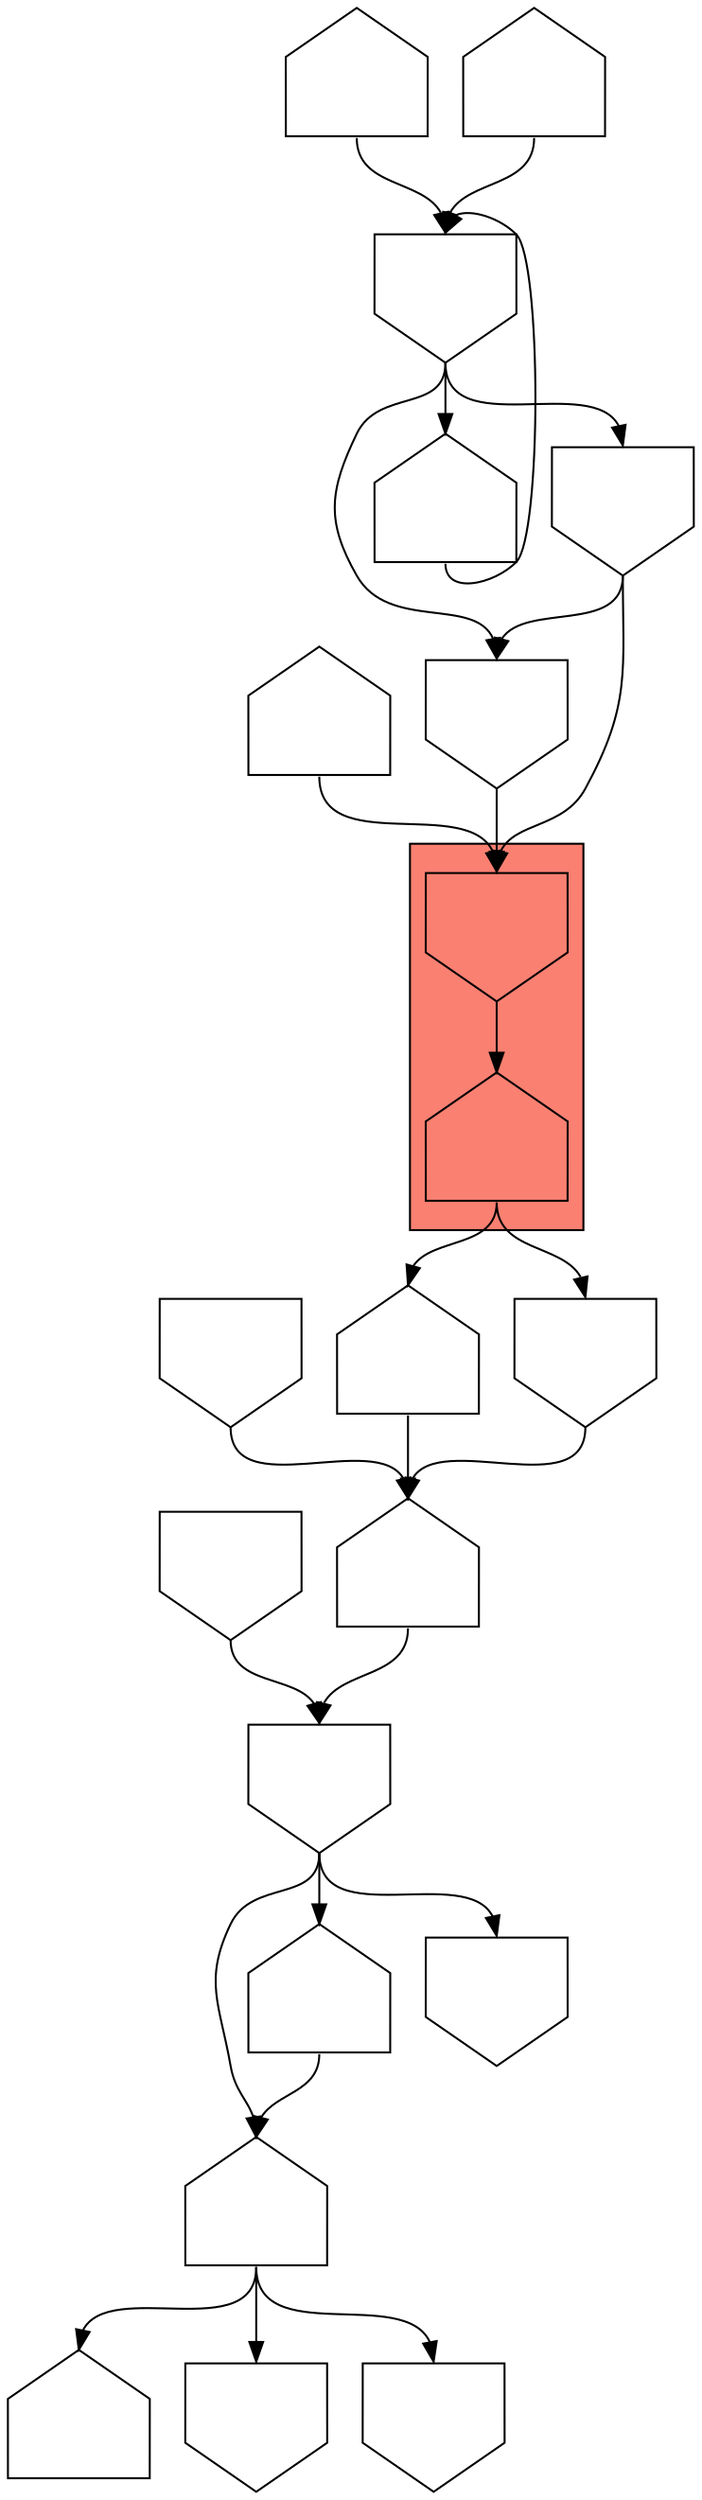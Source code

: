 digraph asm {
	edge [headport=n,tailport=s];
subgraph cluster_C4887_14891 {
	4887 [label="",height=1,width=1,shape=invhouse];
	14891 [label="",height=1,width=1,shape=house];
	style=filled;
	fillcolor=salmon;
}
	17499 [label="",height=1,width=1,shape=house];
	5467 [label="",height=1,width=1,shape=house];
	2195 [label="",height=1,width=1,shape=invhouse];
	5815 [label="",height=1,width=1,shape=house];
	11558 [label="",height=1,width=1,shape=house];
	14295 [label="",height=1,width=1,shape=invhouse];
	14676 [label="",height=1,width=1,shape=invhouse];
	16320 [label="",height=1,width=1,shape=house];
	16299 [label="",height=1,width=1,shape=invhouse];
	9469 [label="",height=1,width=1,shape=invhouse];
	12391 [label="",height=1,width=1,shape=invhouse];
	17743 [label="",height=1,width=1,shape=invhouse];
	1872 [label="",height=1,width=1,shape=house];
	11618 [label="",height=1,width=1,shape=invhouse];
	596 [label="",height=1,width=1,shape=invhouse];
	6022 [label="",height=1,width=1,shape=house];
	14661 [label="",height=1,width=1,shape=invhouse];
	10260 [label="",height=1,width=1,shape=house];
	10267 [label="",height=1,width=1,shape=house];
	4887 -> 14891
	14891 -> 17499
	14891 -> 17743
	17499 -> 5467
	5467 -> 2195
	2195 -> 5815
	2195 -> 16299
	2195 -> 16320
	5815 -> 11558
	5815 -> 14295
	5815 -> 14676
	16320 -> 5815
	9469 -> 2195
	12391 -> 5467
	17743 -> 5467
	1872 -> 4887
	11618 -> 4887
	596 -> 6022
	596 -> 11618
	596 -> 14661
	6022 -> 596
	14661 -> 4887
	14661 -> 11618
	10260 -> 596
	10267 -> 596
}
